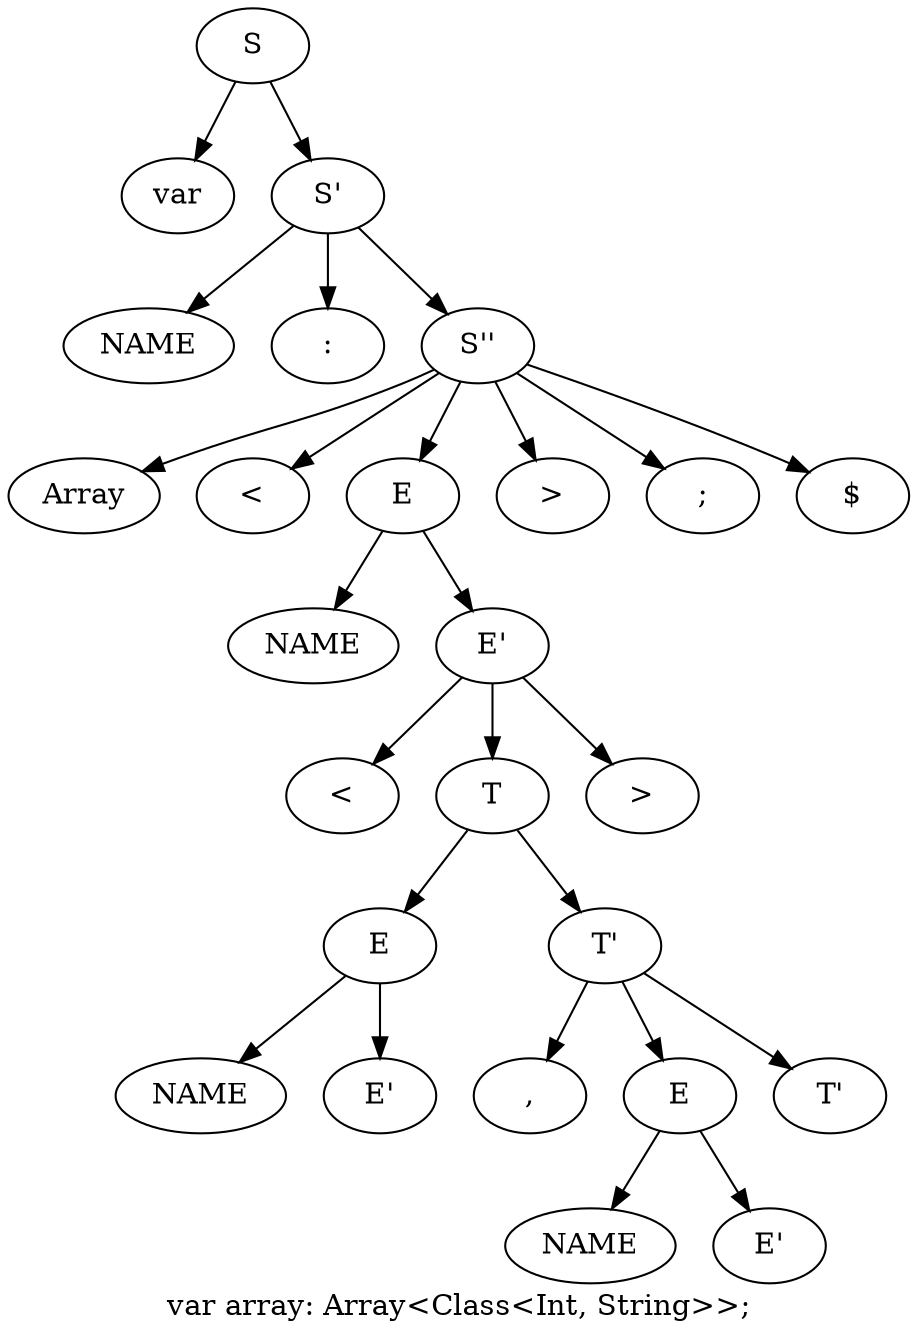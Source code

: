 digraph Tree {
"S78"[label="S"]
"S78" -> "var53";
"S78" -> "S'77";
"var53"[label="var"]
"S'77"[label="S'"]
"S'77" -> "NAME54";
"S'77" -> ":55";
"S'77" -> "S''56";
"NAME54"[label="NAME"]
":55"[label=":"]
"S''56"[label="S''"]
"S''56" -> "Array57";
"S''56" -> "<58";
"S''56" -> "E73";
"S''56" -> ">74";
"S''56" -> ";75";
"S''56" -> "$76";
"Array57"[label="Array"]
"<58"[label="<"]
"E73"[label="E"]
"E73" -> "NAME59";
"E73" -> "E'60";
"NAME59"[label="NAME"]
"E'60"[label="E'"]
"E'60" -> "<61";
"E'60" -> "T71";
"E'60" -> ">72";
"<61"[label="<"]
"T71"[label="T"]
"T71" -> "E64";
"T71" -> "T'65";
"E64"[label="E"]
"E64" -> "NAME62";
"E64" -> "E'63";
"NAME62"[label="NAME"]
"E'63"[label="E'"]
"T'65"[label="T'"]
"T'65" -> ",66";
"T'65" -> "E69";
"T'65" -> "T'70";
",66"[label=","]
"E69"[label="E"]
"E69" -> "NAME67";
"E69" -> "E'68";
"NAME67"[label="NAME"]
"E'68"[label="E'"]
"T'70"[label="T'"]
">72"[label=">"]
">74"[label=">"]
";75"[label=";"]
"$76"[label="$"]
label="var array: Array<Class<Int, String>>;";
}